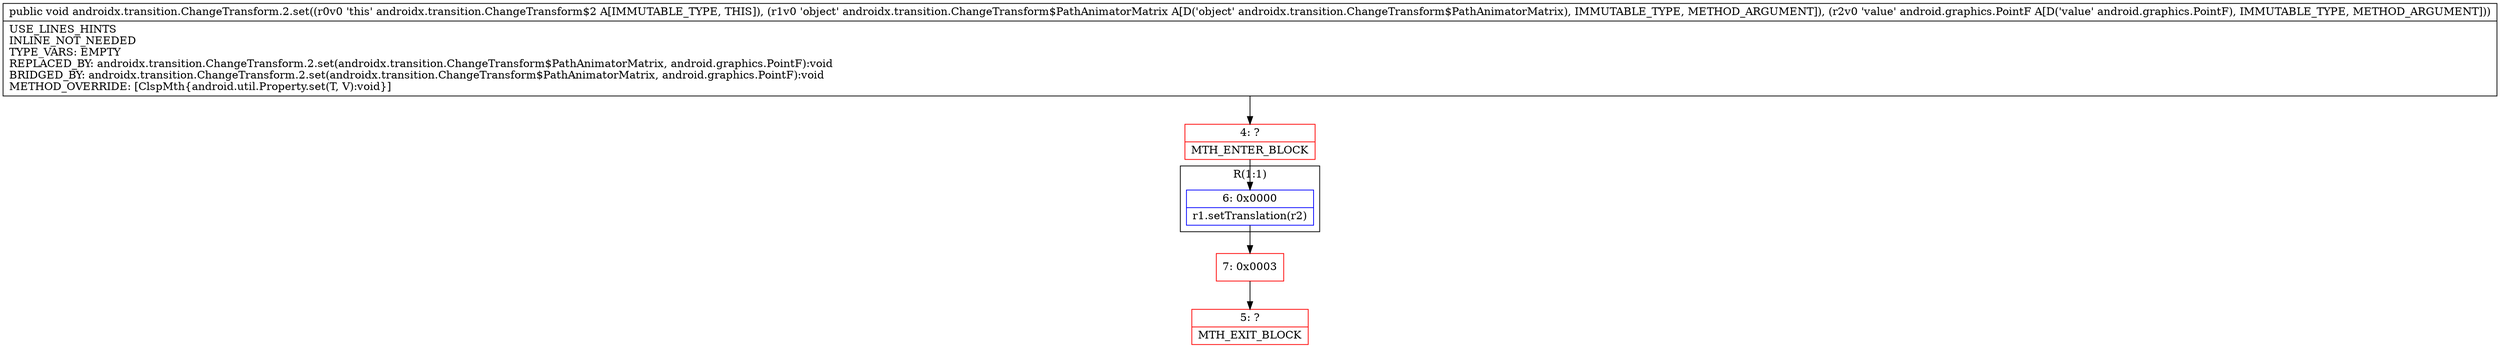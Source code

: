digraph "CFG forandroidx.transition.ChangeTransform.2.set(Landroidx\/transition\/ChangeTransform$PathAnimatorMatrix;Landroid\/graphics\/PointF;)V" {
subgraph cluster_Region_948698619 {
label = "R(1:1)";
node [shape=record,color=blue];
Node_6 [shape=record,label="{6\:\ 0x0000|r1.setTranslation(r2)\l}"];
}
Node_4 [shape=record,color=red,label="{4\:\ ?|MTH_ENTER_BLOCK\l}"];
Node_7 [shape=record,color=red,label="{7\:\ 0x0003}"];
Node_5 [shape=record,color=red,label="{5\:\ ?|MTH_EXIT_BLOCK\l}"];
MethodNode[shape=record,label="{public void androidx.transition.ChangeTransform.2.set((r0v0 'this' androidx.transition.ChangeTransform$2 A[IMMUTABLE_TYPE, THIS]), (r1v0 'object' androidx.transition.ChangeTransform$PathAnimatorMatrix A[D('object' androidx.transition.ChangeTransform$PathAnimatorMatrix), IMMUTABLE_TYPE, METHOD_ARGUMENT]), (r2v0 'value' android.graphics.PointF A[D('value' android.graphics.PointF), IMMUTABLE_TYPE, METHOD_ARGUMENT]))  | USE_LINES_HINTS\lINLINE_NOT_NEEDED\lTYPE_VARS: EMPTY\lREPLACED_BY: androidx.transition.ChangeTransform.2.set(androidx.transition.ChangeTransform$PathAnimatorMatrix, android.graphics.PointF):void\lBRIDGED_BY: androidx.transition.ChangeTransform.2.set(androidx.transition.ChangeTransform$PathAnimatorMatrix, android.graphics.PointF):void\lMETHOD_OVERRIDE: [ClspMth\{android.util.Property.set(T, V):void\}]\l}"];
MethodNode -> Node_4;Node_6 -> Node_7;
Node_4 -> Node_6;
Node_7 -> Node_5;
}

